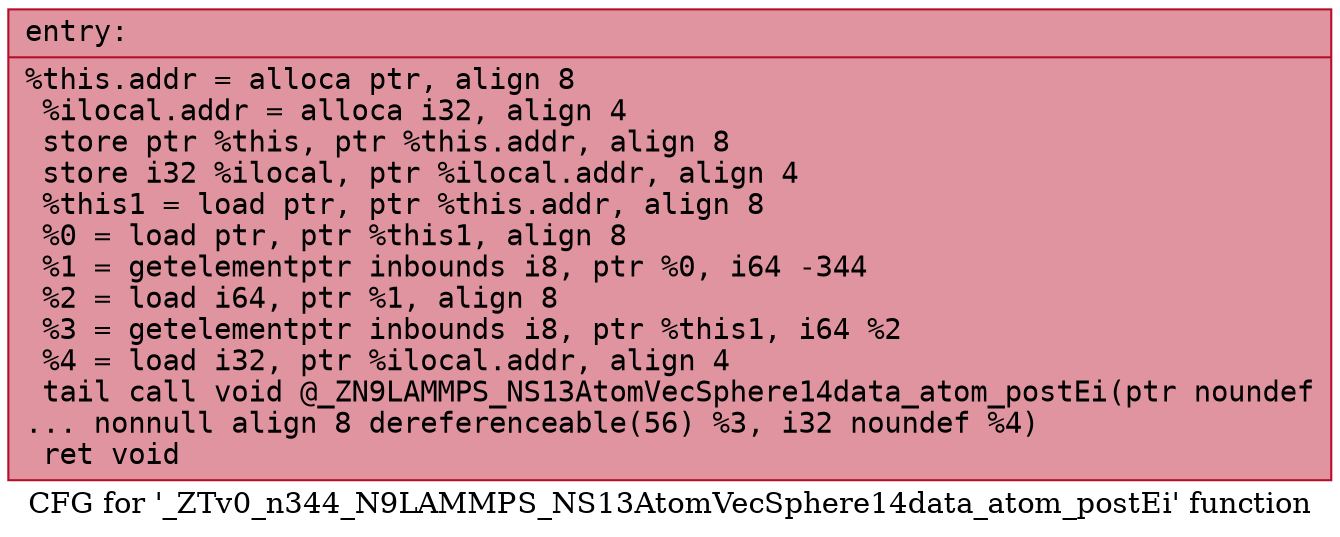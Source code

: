 digraph "CFG for '_ZTv0_n344_N9LAMMPS_NS13AtomVecSphere14data_atom_postEi' function" {
	label="CFG for '_ZTv0_n344_N9LAMMPS_NS13AtomVecSphere14data_atom_postEi' function";

	Node0x55b70121ecf0 [shape=record,color="#b70d28ff", style=filled, fillcolor="#b70d2870" fontname="Courier",label="{entry:\l|  %this.addr = alloca ptr, align 8\l  %ilocal.addr = alloca i32, align 4\l  store ptr %this, ptr %this.addr, align 8\l  store i32 %ilocal, ptr %ilocal.addr, align 4\l  %this1 = load ptr, ptr %this.addr, align 8\l  %0 = load ptr, ptr %this1, align 8\l  %1 = getelementptr inbounds i8, ptr %0, i64 -344\l  %2 = load i64, ptr %1, align 8\l  %3 = getelementptr inbounds i8, ptr %this1, i64 %2\l  %4 = load i32, ptr %ilocal.addr, align 4\l  tail call void @_ZN9LAMMPS_NS13AtomVecSphere14data_atom_postEi(ptr noundef\l... nonnull align 8 dereferenceable(56) %3, i32 noundef %4)\l  ret void\l}"];
}
